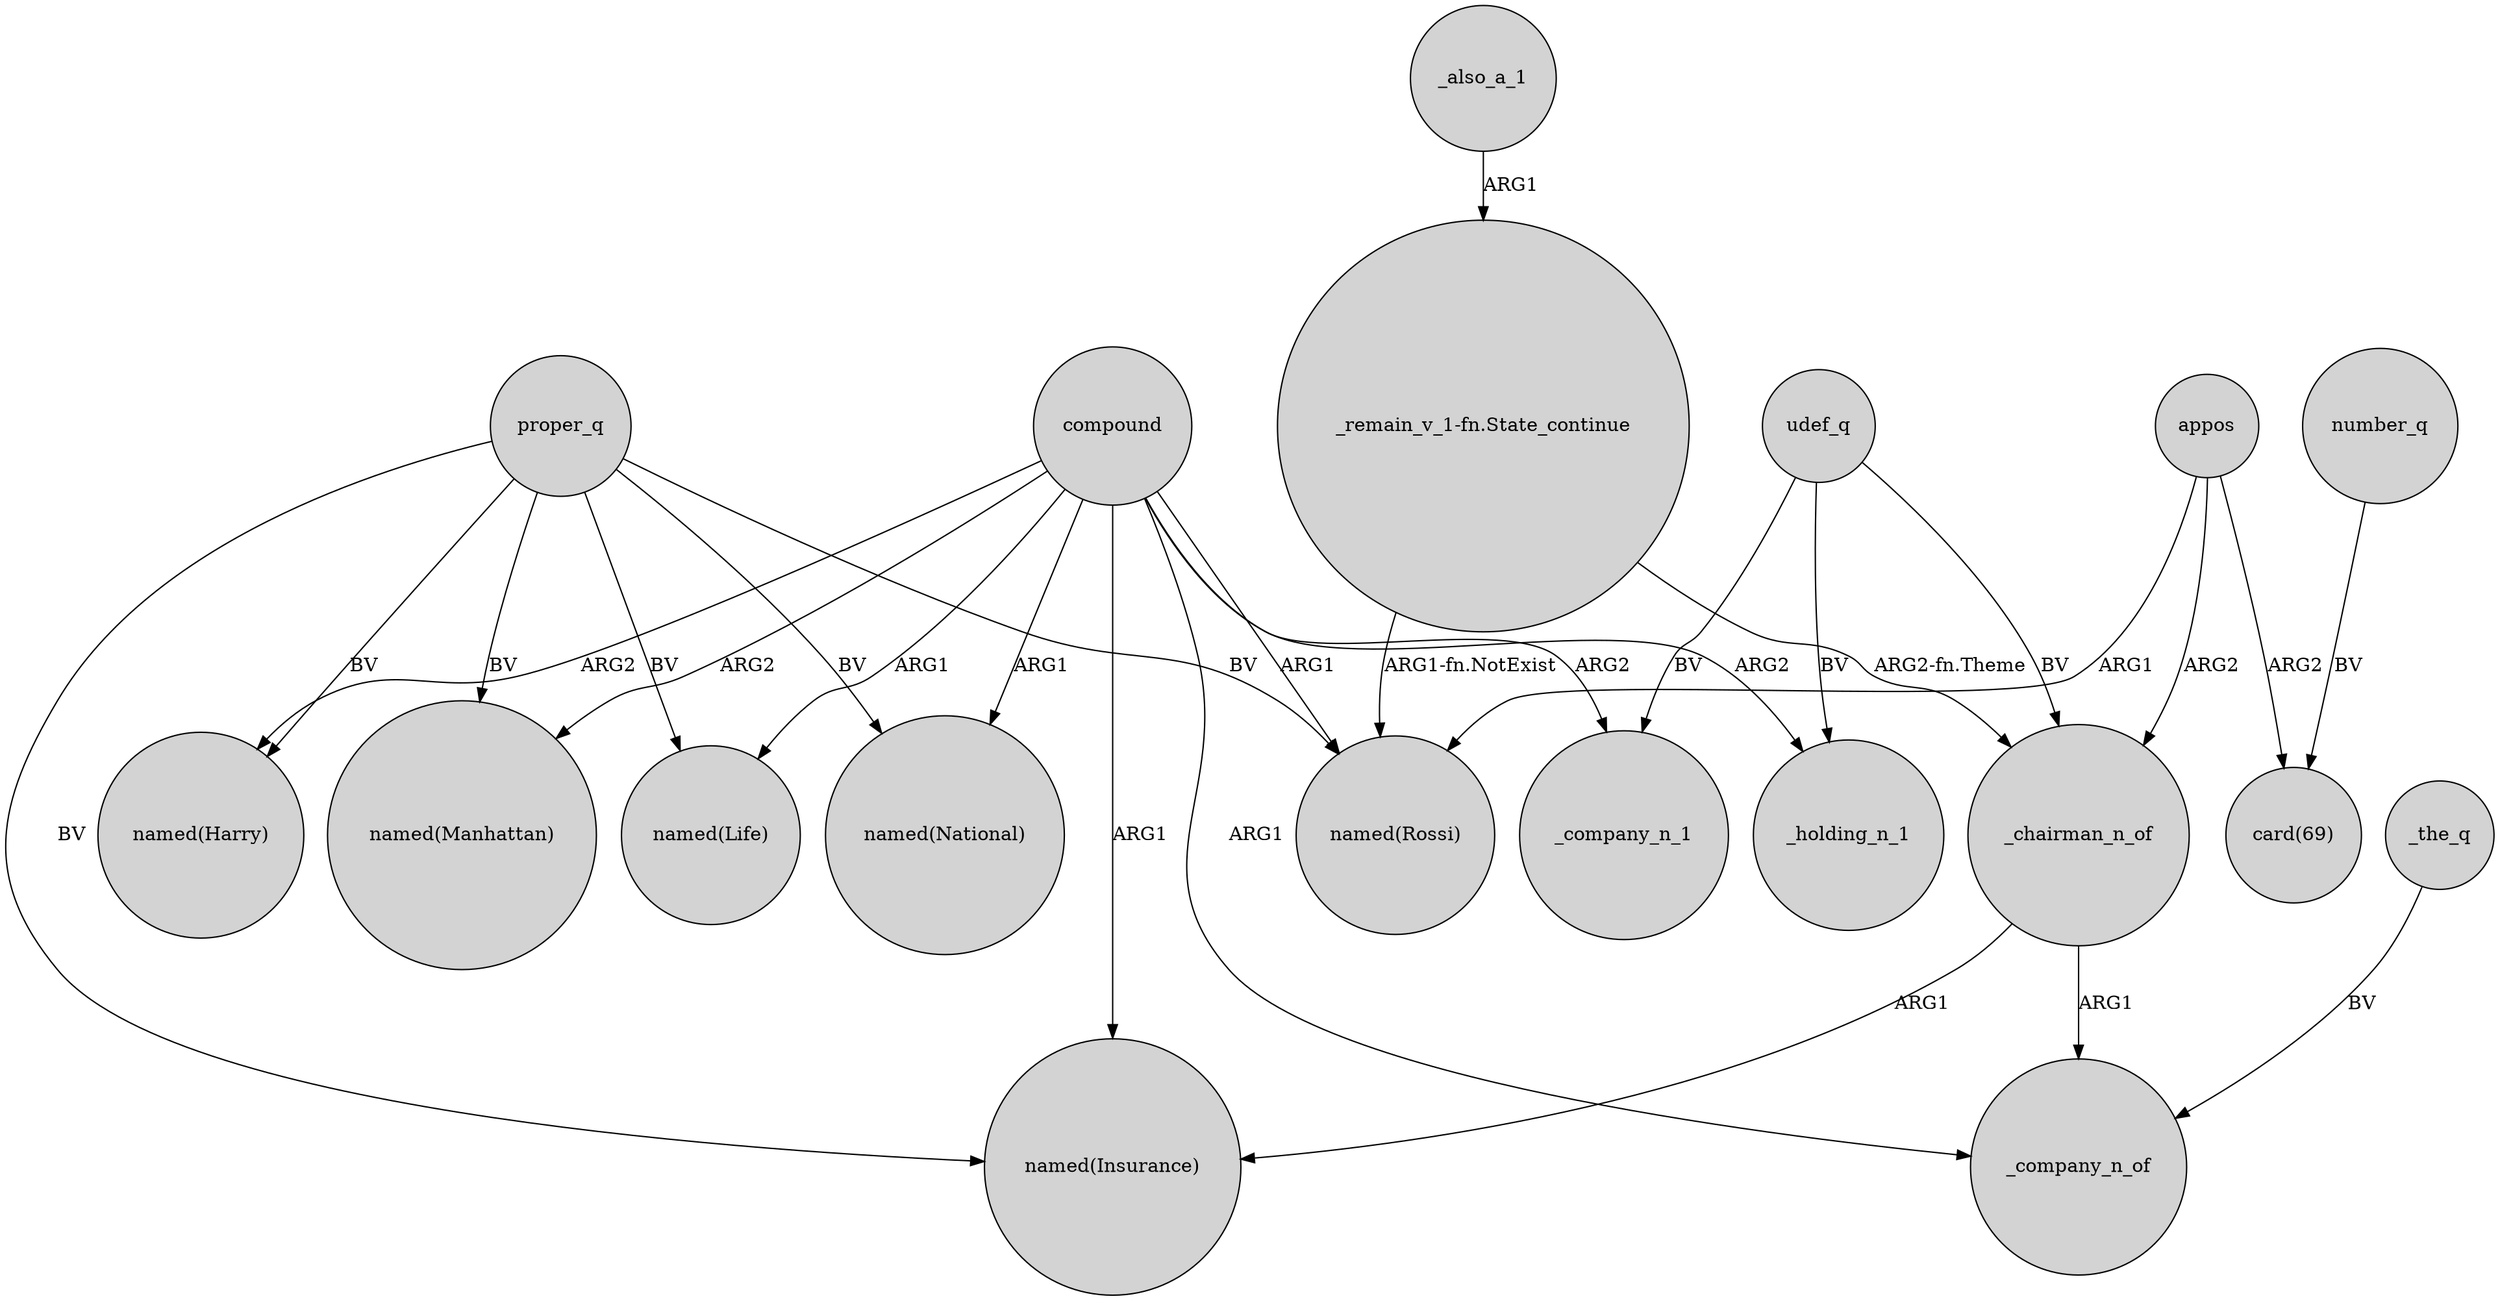 digraph {
	node [shape=circle style=filled]
	_chairman_n_of -> "named(Insurance)" [label=ARG1]
	compound -> "named(Rossi)" [label=ARG1]
	"_remain_v_1-fn.State_continue" -> "named(Rossi)" [label="ARG1-fn.NotExist"]
	"_remain_v_1-fn.State_continue" -> _chairman_n_of [label="ARG2-fn.Theme"]
	compound -> _company_n_1 [label=ARG2]
	appos -> "named(Rossi)" [label=ARG1]
	appos -> "card(69)" [label=ARG2]
	compound -> _holding_n_1 [label=ARG2]
	proper_q -> "named(Manhattan)" [label=BV]
	udef_q -> _chairman_n_of [label=BV]
	_the_q -> _company_n_of [label=BV]
	compound -> "named(Manhattan)" [label=ARG2]
	proper_q -> "named(Harry)" [label=BV]
	compound -> _company_n_of [label=ARG1]
	appos -> _chairman_n_of [label=ARG2]
	number_q -> "card(69)" [label=BV]
	proper_q -> "named(Insurance)" [label=BV]
	proper_q -> "named(Life)" [label=BV]
	_also_a_1 -> "_remain_v_1-fn.State_continue" [label=ARG1]
	compound -> "named(Harry)" [label=ARG2]
	compound -> "named(Insurance)" [label=ARG1]
	proper_q -> "named(National)" [label=BV]
	compound -> "named(National)" [label=ARG1]
	udef_q -> _holding_n_1 [label=BV]
	_chairman_n_of -> _company_n_of [label=ARG1]
	proper_q -> "named(Rossi)" [label=BV]
	compound -> "named(Life)" [label=ARG1]
	udef_q -> _company_n_1 [label=BV]
}
